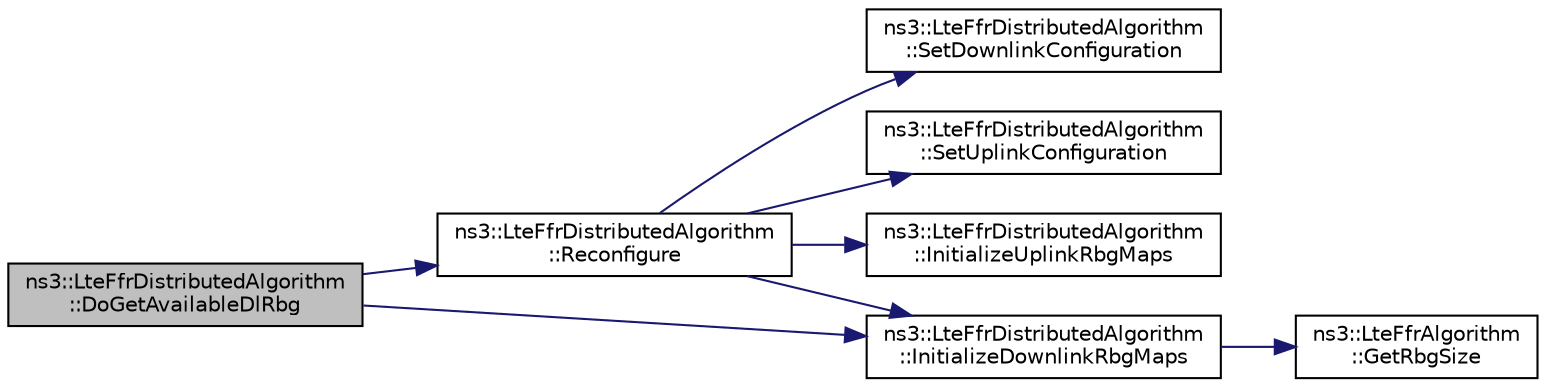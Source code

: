 digraph "ns3::LteFfrDistributedAlgorithm::DoGetAvailableDlRbg"
{
  edge [fontname="Helvetica",fontsize="10",labelfontname="Helvetica",labelfontsize="10"];
  node [fontname="Helvetica",fontsize="10",shape=record];
  rankdir="LR";
  Node1 [label="ns3::LteFfrDistributedAlgorithm\l::DoGetAvailableDlRbg",height=0.2,width=0.4,color="black", fillcolor="grey75", style="filled", fontcolor="black"];
  Node1 -> Node2 [color="midnightblue",fontsize="10",style="solid"];
  Node2 [label="ns3::LteFfrDistributedAlgorithm\l::Reconfigure",height=0.2,width=0.4,color="black", fillcolor="white", style="filled",URL="$de/d67/classns3_1_1LteFfrDistributedAlgorithm.html#af1294432ff640dab00afc663fd830fef",tooltip="Automatic FR reconfiguration. "];
  Node2 -> Node3 [color="midnightblue",fontsize="10",style="solid"];
  Node3 [label="ns3::LteFfrDistributedAlgorithm\l::SetDownlinkConfiguration",height=0.2,width=0.4,color="black", fillcolor="white", style="filled",URL="$de/d67/classns3_1_1LteFfrDistributedAlgorithm.html#a875fea1c93cac377ea08d6c4fbf922be"];
  Node2 -> Node4 [color="midnightblue",fontsize="10",style="solid"];
  Node4 [label="ns3::LteFfrDistributedAlgorithm\l::SetUplinkConfiguration",height=0.2,width=0.4,color="black", fillcolor="white", style="filled",URL="$de/d67/classns3_1_1LteFfrDistributedAlgorithm.html#a4fc74d5978b8aa117236d0cd30bffa54"];
  Node2 -> Node5 [color="midnightblue",fontsize="10",style="solid"];
  Node5 [label="ns3::LteFfrDistributedAlgorithm\l::InitializeDownlinkRbgMaps",height=0.2,width=0.4,color="black", fillcolor="white", style="filled",URL="$de/d67/classns3_1_1LteFfrDistributedAlgorithm.html#afc1d6435c99e28aa9875e873d27925e3"];
  Node5 -> Node6 [color="midnightblue",fontsize="10",style="solid"];
  Node6 [label="ns3::LteFfrAlgorithm\l::GetRbgSize",height=0.2,width=0.4,color="black", fillcolor="white", style="filled",URL="$d5/dd1/classns3_1_1LteFfrAlgorithm.html#a63ff51a7ceaa4a5274ed420df52b330d",tooltip="Get RBG size for DL Bandwidth according to table 7.1.6.1-1 of 36.213. "];
  Node2 -> Node7 [color="midnightblue",fontsize="10",style="solid"];
  Node7 [label="ns3::LteFfrDistributedAlgorithm\l::InitializeUplinkRbgMaps",height=0.2,width=0.4,color="black", fillcolor="white", style="filled",URL="$de/d67/classns3_1_1LteFfrDistributedAlgorithm.html#ae3d974405e431360172d307415064d23"];
  Node1 -> Node5 [color="midnightblue",fontsize="10",style="solid"];
}
